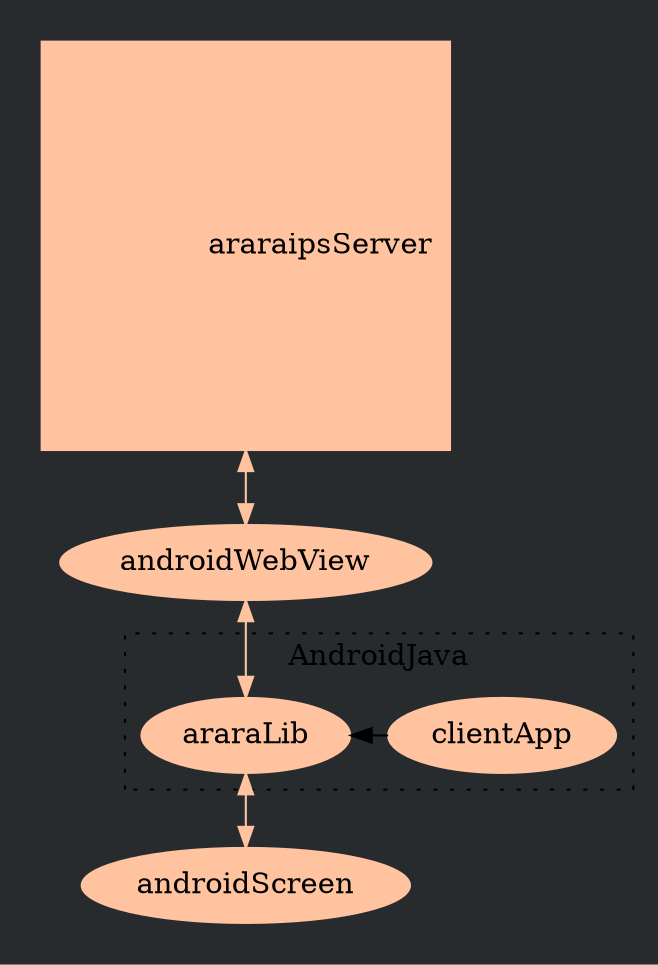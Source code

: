 
//
digraph name{ 
graph [bgcolor="#282b2e"]

	subgraph cluster_Servers{
	style="invis"
	rank=same
	araraipsServer						[shape="square", color="#ffc3a0", style=filled, label="		araraipsServer"]
	}

	subgraph cluster_Webview{
	style="invis"
	rank=same
	androidWebView    					[shape="ellipse", color="#ffc3a0", style=filled, label="androidWebView"]
	}

	subgraph cluster_AndroidJava{
	style="dotted"
	rank=same
    label="AndroidJava"
	clientApp							[shape="ellipse", color="#ffc3a0", style=filled, label="clientApp"]
	araraLib							[shape="ellipse", color="#ffc3a0", style=filled, label="araraLib"]
	}

	subgraph cluster_AndroidScreen{
	style="invis"
	androidScreen						[shape="ellipse", color="#ffc3a0", style=filled, label="androidScreen"]
	}

	araraipsServer		->		androidWebView	[dir="both", color="#ffc3a0"]
    clientApp           ->      araraLib        [constraint=false]
	androidWebView		->		araraLib		[dir="both", color="#ffc3a0"]
	araraLib			->		androidScreen	[dir="both", color="#ffc3a0"]
}

/*CUT*/
//
digraph name{ 
graph [bgcolor="#282b2e"]

	subgraph cluster_Servers{
	style="invis"
	rank=same
	araraipsServer						[shape="square", color="#ffc3a0", style=filled, label="		araraipsServer"]
	}

	subgraph cluster_Webview{
	style="invis"
	rank=same
	androidWebView    					[shape="ellipse", color="#ffc3a0", style=filled, label="androidWebView"]
	}

	subgraph cluster_AndroidJava{
	style="dotted"
	rank=same
    constraint=false
    label="AndroidJava"
	clientApp							[shape="ellipse", color="#ffc3a0", style=filled, label="clientApp"]
	araraIPS							[shape="ellipse", color="#ffc3a0", style=filled, label="araraIPS"]
	araraLocateMe							[shape="ellipse", color="#ffc3a0", style=filled, label="araraLocateMe"]
	}

	subgraph cluster_AndroidScreen{
	style="invis"
	androidScreen						[shape="ellipse", color="#ffc3a0", style=filled, label="androidScreen"]
	}

	araraipsServer		->		androidWebView	[dir="both", color="#ffc3a0"]
    clientApp           ->      araraIPS        [constraint=false]
    araraIPS            ->      araraLocateMe   [constraint=false]
	androidWebView		->		araraLocateMe	[dir="both", color="#ffc3a0"]
	araraLocateMe		->		androidScreen	[dir="both", color="#ffc3a0"]
}

//
/*CUT*/
digraph name{ 
graph [bgcolor="#282b2e"]

	subgraph cluster_Servers{
	style="invis"
	rank=same
	araraipsServer						[shape="square", color="#ffc3a0", style=filled, label="		araraipsServer"]
	}

	subgraph cluster_Webview{
	style="invis"
	rank=same
	androidWebView    					[shape="ellipse", color="#ffc3a0", style=filled, label="androidWebView"]
	}

	subgraph cluster_AndroidJava{
	style="dotted"
	rank=same
    constraint=false
    label="AndroidJava"
	clientApp							[shape="ellipse", color="#ffc3a0", style=filled, label="clientApp"]
	araraIPS							[shape="ellipse", color="#ffc3a0", style=filled, label="araraIPS"]
    androidManifest                     [shape="ellipse", color="#ffc3a0", style=filled, label="androidManifest"]
	araraLocateMe							[shape="ellipse", color="#ffc3a0", style=filled, label="araraLocateMe"]
	}

	subgraph cluster_AndroidScreen{
	style="invis"
	androidScreen						[shape="ellipse", color="#ffc3a0", style=filled, label="androidScreen"]
	}

	araraipsServer		->		androidWebView	    [dir="both", color="#ffc3a0"]
    clientApp           ->      araraIPS            [constraint=false]
    araraIPS            ->      androidManifest     [constraint=false]
    androidManifest     ->      araraLocateMe       [constraint=false]   
	androidWebView		->		araraLocateMe	    [dir="both", color="#ffc3a0"]
	araraLocateMe		->		androidScreen	    [dir="both", color="#ffc3a0"]
}
//
